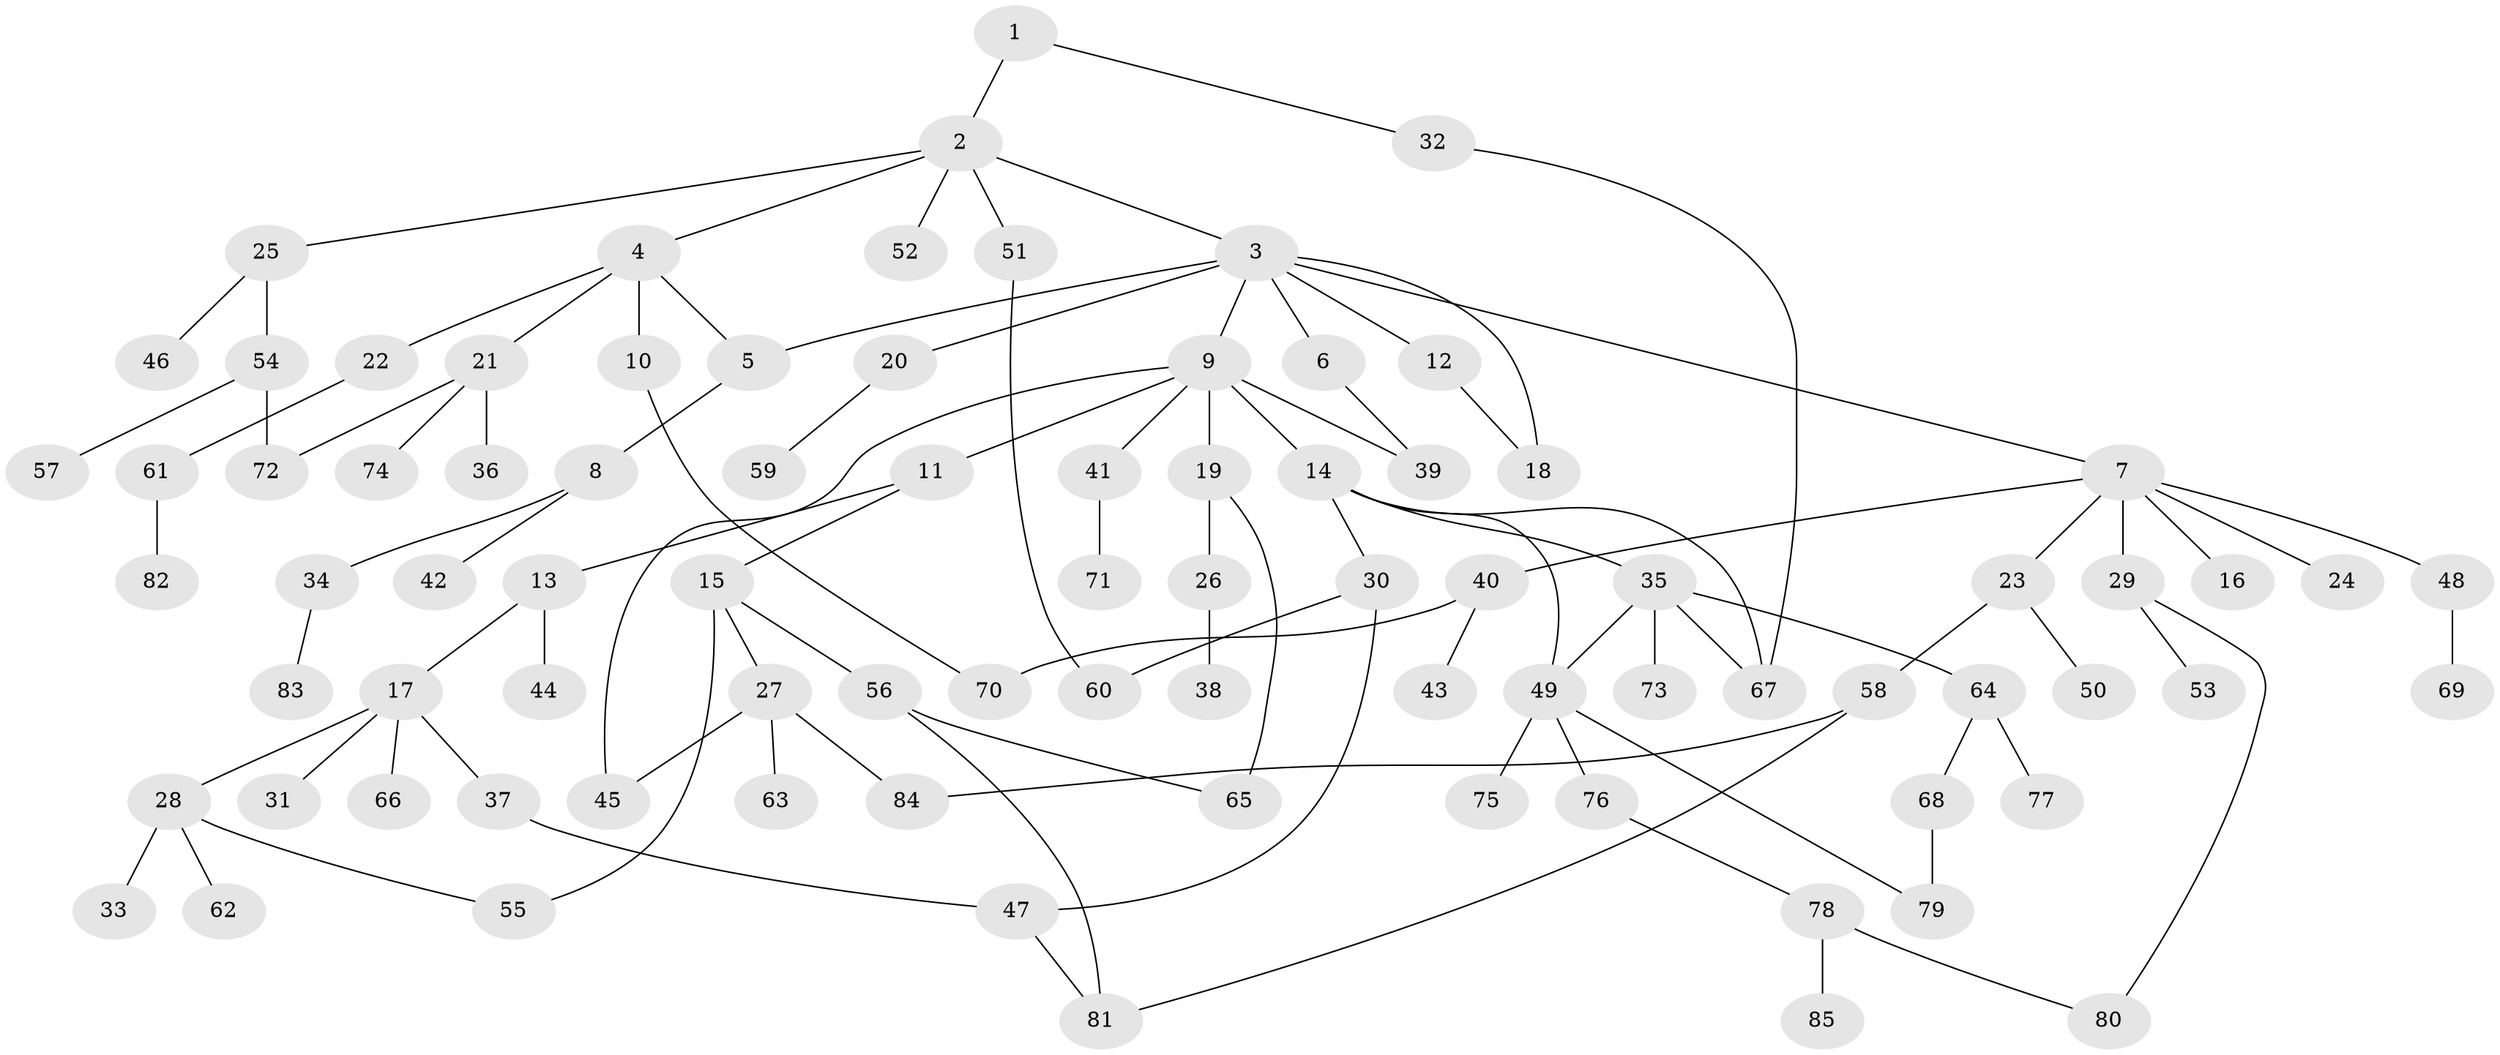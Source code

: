 // Generated by graph-tools (version 1.1) at 2025/10/02/27/25 16:10:55]
// undirected, 85 vertices, 102 edges
graph export_dot {
graph [start="1"]
  node [color=gray90,style=filled];
  1;
  2;
  3;
  4;
  5;
  6;
  7;
  8;
  9;
  10;
  11;
  12;
  13;
  14;
  15;
  16;
  17;
  18;
  19;
  20;
  21;
  22;
  23;
  24;
  25;
  26;
  27;
  28;
  29;
  30;
  31;
  32;
  33;
  34;
  35;
  36;
  37;
  38;
  39;
  40;
  41;
  42;
  43;
  44;
  45;
  46;
  47;
  48;
  49;
  50;
  51;
  52;
  53;
  54;
  55;
  56;
  57;
  58;
  59;
  60;
  61;
  62;
  63;
  64;
  65;
  66;
  67;
  68;
  69;
  70;
  71;
  72;
  73;
  74;
  75;
  76;
  77;
  78;
  79;
  80;
  81;
  82;
  83;
  84;
  85;
  1 -- 2;
  1 -- 32;
  2 -- 3;
  2 -- 4;
  2 -- 25;
  2 -- 51;
  2 -- 52;
  3 -- 5;
  3 -- 6;
  3 -- 7;
  3 -- 9;
  3 -- 12;
  3 -- 20;
  3 -- 18;
  4 -- 10;
  4 -- 21;
  4 -- 22;
  4 -- 5;
  5 -- 8;
  6 -- 39;
  7 -- 16;
  7 -- 23;
  7 -- 24;
  7 -- 29;
  7 -- 40;
  7 -- 48;
  8 -- 34;
  8 -- 42;
  9 -- 11;
  9 -- 14;
  9 -- 19;
  9 -- 39;
  9 -- 41;
  9 -- 45;
  10 -- 70;
  11 -- 13;
  11 -- 15;
  12 -- 18;
  13 -- 17;
  13 -- 44;
  14 -- 30;
  14 -- 35;
  14 -- 49;
  14 -- 67;
  15 -- 27;
  15 -- 56;
  15 -- 55;
  17 -- 28;
  17 -- 31;
  17 -- 37;
  17 -- 66;
  19 -- 26;
  19 -- 65;
  20 -- 59;
  21 -- 36;
  21 -- 72;
  21 -- 74;
  22 -- 61;
  23 -- 50;
  23 -- 58;
  25 -- 46;
  25 -- 54;
  26 -- 38;
  27 -- 63;
  27 -- 45;
  27 -- 84;
  28 -- 33;
  28 -- 55;
  28 -- 62;
  29 -- 53;
  29 -- 80;
  30 -- 60;
  30 -- 47;
  32 -- 67;
  34 -- 83;
  35 -- 64;
  35 -- 67;
  35 -- 73;
  35 -- 49;
  37 -- 47;
  40 -- 43;
  40 -- 70;
  41 -- 71;
  47 -- 81;
  48 -- 69;
  49 -- 75;
  49 -- 76;
  49 -- 79;
  51 -- 60;
  54 -- 57;
  54 -- 72;
  56 -- 65;
  56 -- 81;
  58 -- 84;
  58 -- 81;
  61 -- 82;
  64 -- 68;
  64 -- 77;
  68 -- 79;
  76 -- 78;
  78 -- 80;
  78 -- 85;
}
